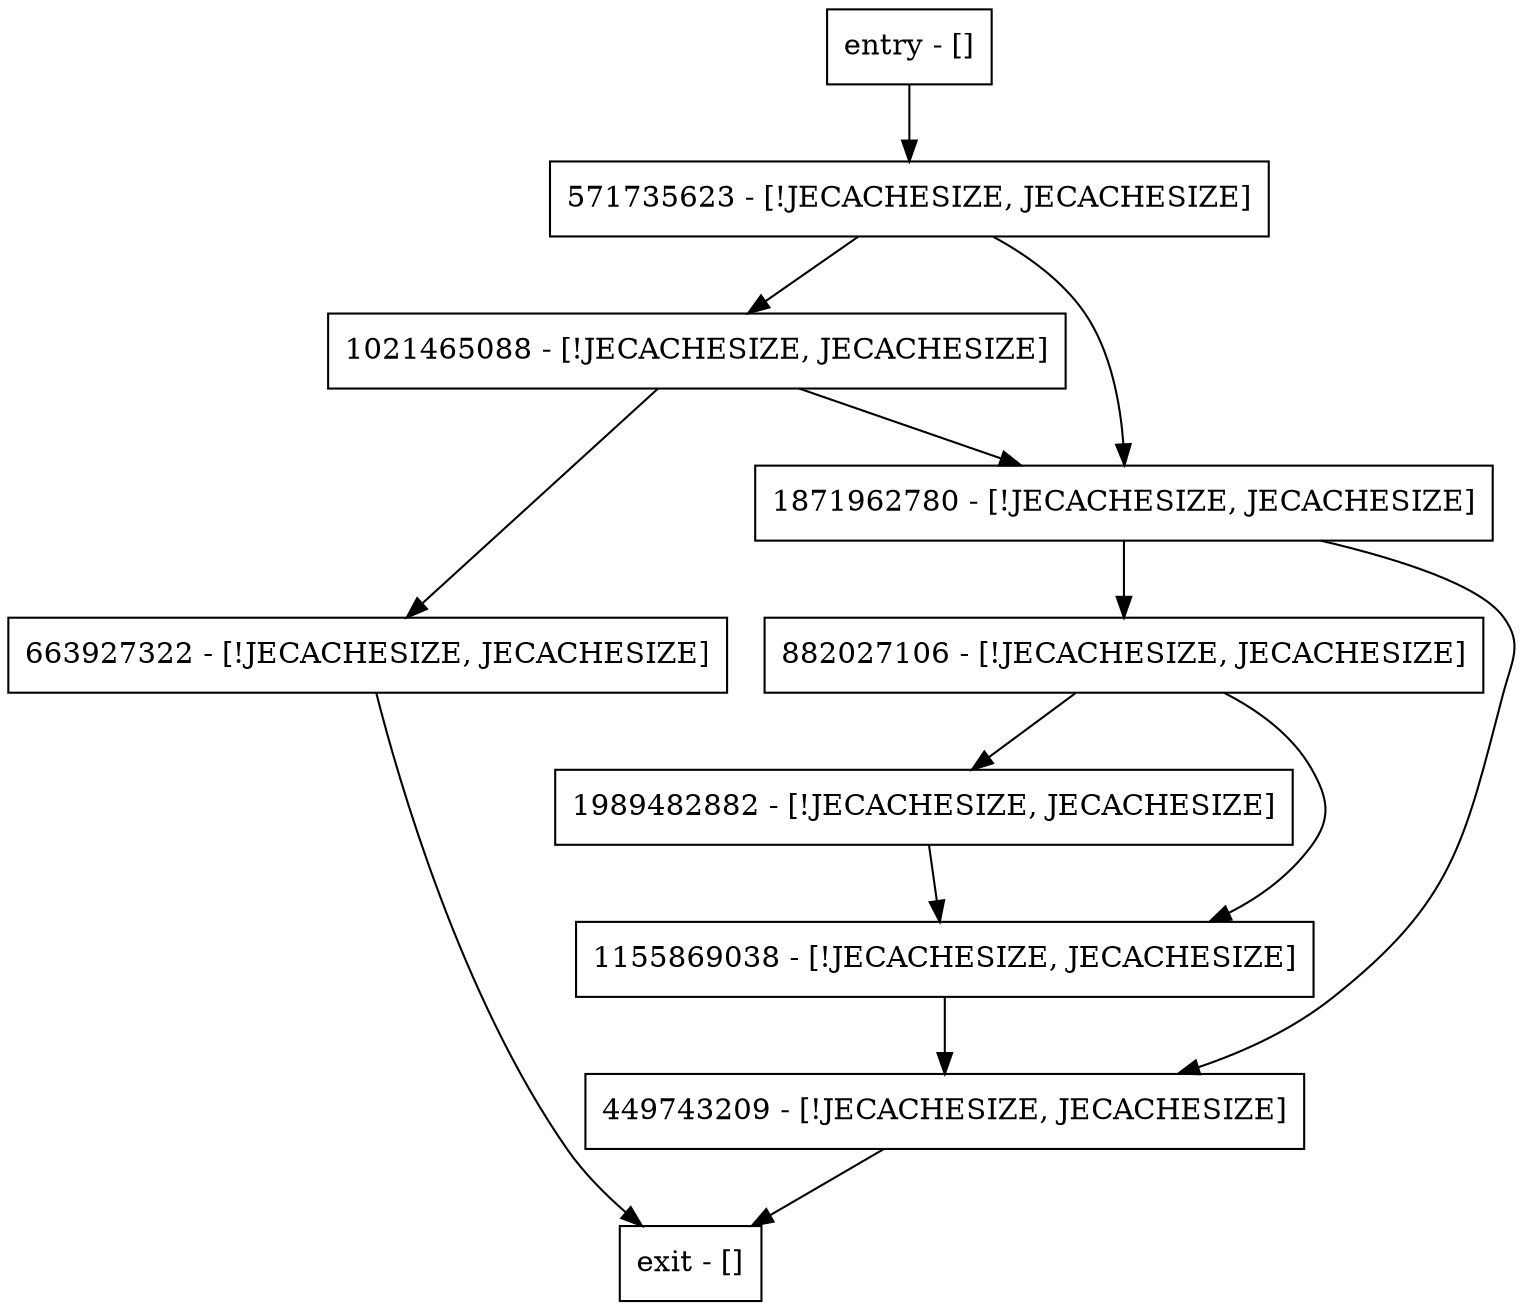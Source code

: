 digraph getOffsets {
node [shape=record];
882027106 [label="882027106 - [!JECACHESIZE, JECACHESIZE]"];
entry [label="entry - []"];
exit [label="exit - []"];
571735623 [label="571735623 - [!JECACHESIZE, JECACHESIZE]"];
663927322 [label="663927322 - [!JECACHESIZE, JECACHESIZE]"];
1989482882 [label="1989482882 - [!JECACHESIZE, JECACHESIZE]"];
1021465088 [label="1021465088 - [!JECACHESIZE, JECACHESIZE]"];
1871962780 [label="1871962780 - [!JECACHESIZE, JECACHESIZE]"];
449743209 [label="449743209 - [!JECACHESIZE, JECACHESIZE]"];
1155869038 [label="1155869038 - [!JECACHESIZE, JECACHESIZE]"];
entry;
exit;
882027106 -> 1989482882;
882027106 -> 1155869038;
entry -> 571735623;
571735623 -> 1021465088;
571735623 -> 1871962780;
663927322 -> exit;
1989482882 -> 1155869038;
1021465088 -> 663927322;
1021465088 -> 1871962780;
1871962780 -> 882027106;
1871962780 -> 449743209;
449743209 -> exit;
1155869038 -> 449743209;
}
